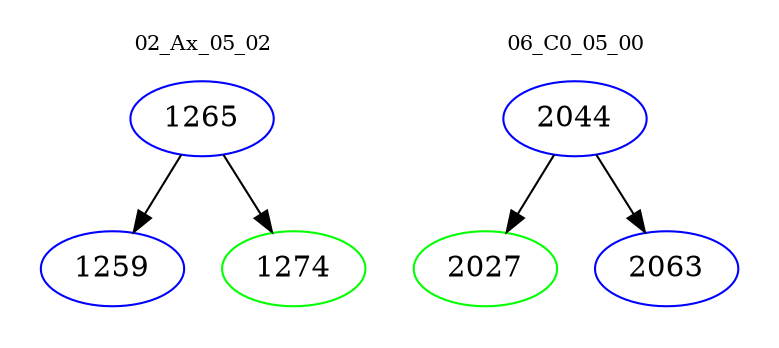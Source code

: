 digraph{
subgraph cluster_0 {
color = white
label = "02_Ax_05_02";
fontsize=10;
T0_1265 [label="1265", color="blue"]
T0_1265 -> T0_1259 [color="black"]
T0_1259 [label="1259", color="blue"]
T0_1265 -> T0_1274 [color="black"]
T0_1274 [label="1274", color="green"]
}
subgraph cluster_1 {
color = white
label = "06_C0_05_00";
fontsize=10;
T1_2044 [label="2044", color="blue"]
T1_2044 -> T1_2027 [color="black"]
T1_2027 [label="2027", color="green"]
T1_2044 -> T1_2063 [color="black"]
T1_2063 [label="2063", color="blue"]
}
}
